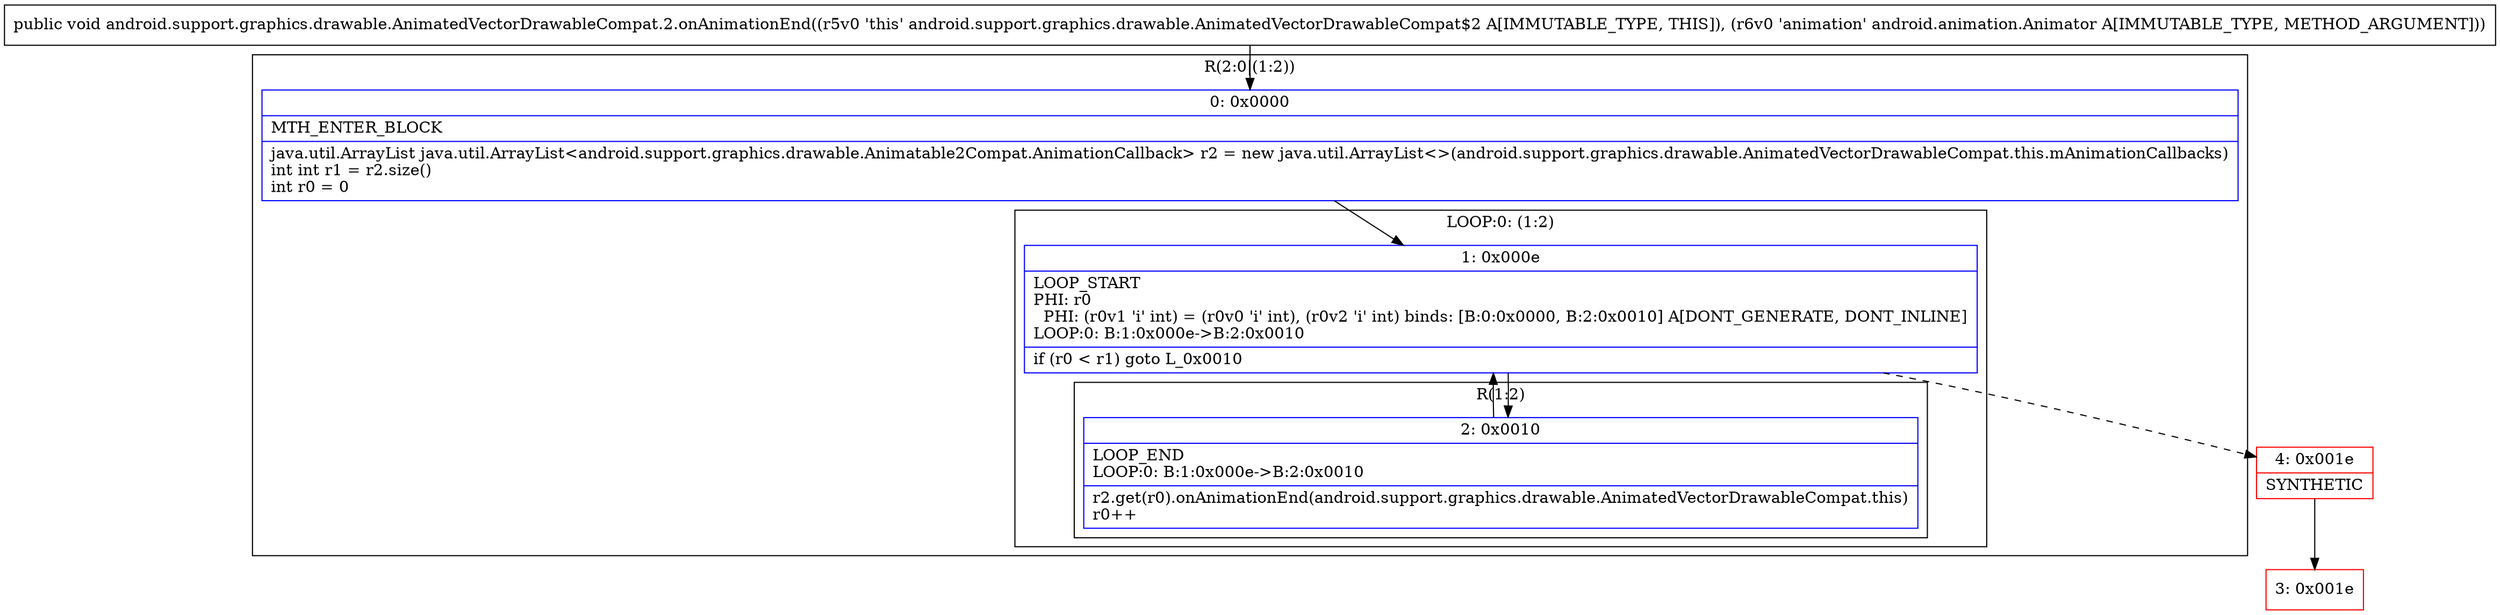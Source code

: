 digraph "CFG forandroid.support.graphics.drawable.AnimatedVectorDrawableCompat.2.onAnimationEnd(Landroid\/animation\/Animator;)V" {
subgraph cluster_Region_501444694 {
label = "R(2:0|(1:2))";
node [shape=record,color=blue];
Node_0 [shape=record,label="{0\:\ 0x0000|MTH_ENTER_BLOCK\l|java.util.ArrayList java.util.ArrayList\<android.support.graphics.drawable.Animatable2Compat.AnimationCallback\> r2 = new java.util.ArrayList\<\>(android.support.graphics.drawable.AnimatedVectorDrawableCompat.this.mAnimationCallbacks)\lint int r1 = r2.size()\lint r0 = 0\l}"];
subgraph cluster_LoopRegion_1414917007 {
label = "LOOP:0: (1:2)";
node [shape=record,color=blue];
Node_1 [shape=record,label="{1\:\ 0x000e|LOOP_START\lPHI: r0 \l  PHI: (r0v1 'i' int) = (r0v0 'i' int), (r0v2 'i' int) binds: [B:0:0x0000, B:2:0x0010] A[DONT_GENERATE, DONT_INLINE]\lLOOP:0: B:1:0x000e\-\>B:2:0x0010\l|if (r0 \< r1) goto L_0x0010\l}"];
subgraph cluster_Region_349888477 {
label = "R(1:2)";
node [shape=record,color=blue];
Node_2 [shape=record,label="{2\:\ 0x0010|LOOP_END\lLOOP:0: B:1:0x000e\-\>B:2:0x0010\l|r2.get(r0).onAnimationEnd(android.support.graphics.drawable.AnimatedVectorDrawableCompat.this)\lr0++\l}"];
}
}
}
Node_3 [shape=record,color=red,label="{3\:\ 0x001e}"];
Node_4 [shape=record,color=red,label="{4\:\ 0x001e|SYNTHETIC\l}"];
MethodNode[shape=record,label="{public void android.support.graphics.drawable.AnimatedVectorDrawableCompat.2.onAnimationEnd((r5v0 'this' android.support.graphics.drawable.AnimatedVectorDrawableCompat$2 A[IMMUTABLE_TYPE, THIS]), (r6v0 'animation' android.animation.Animator A[IMMUTABLE_TYPE, METHOD_ARGUMENT])) }"];
MethodNode -> Node_0;
Node_0 -> Node_1;
Node_1 -> Node_2;
Node_1 -> Node_4[style=dashed];
Node_2 -> Node_1;
Node_4 -> Node_3;
}

